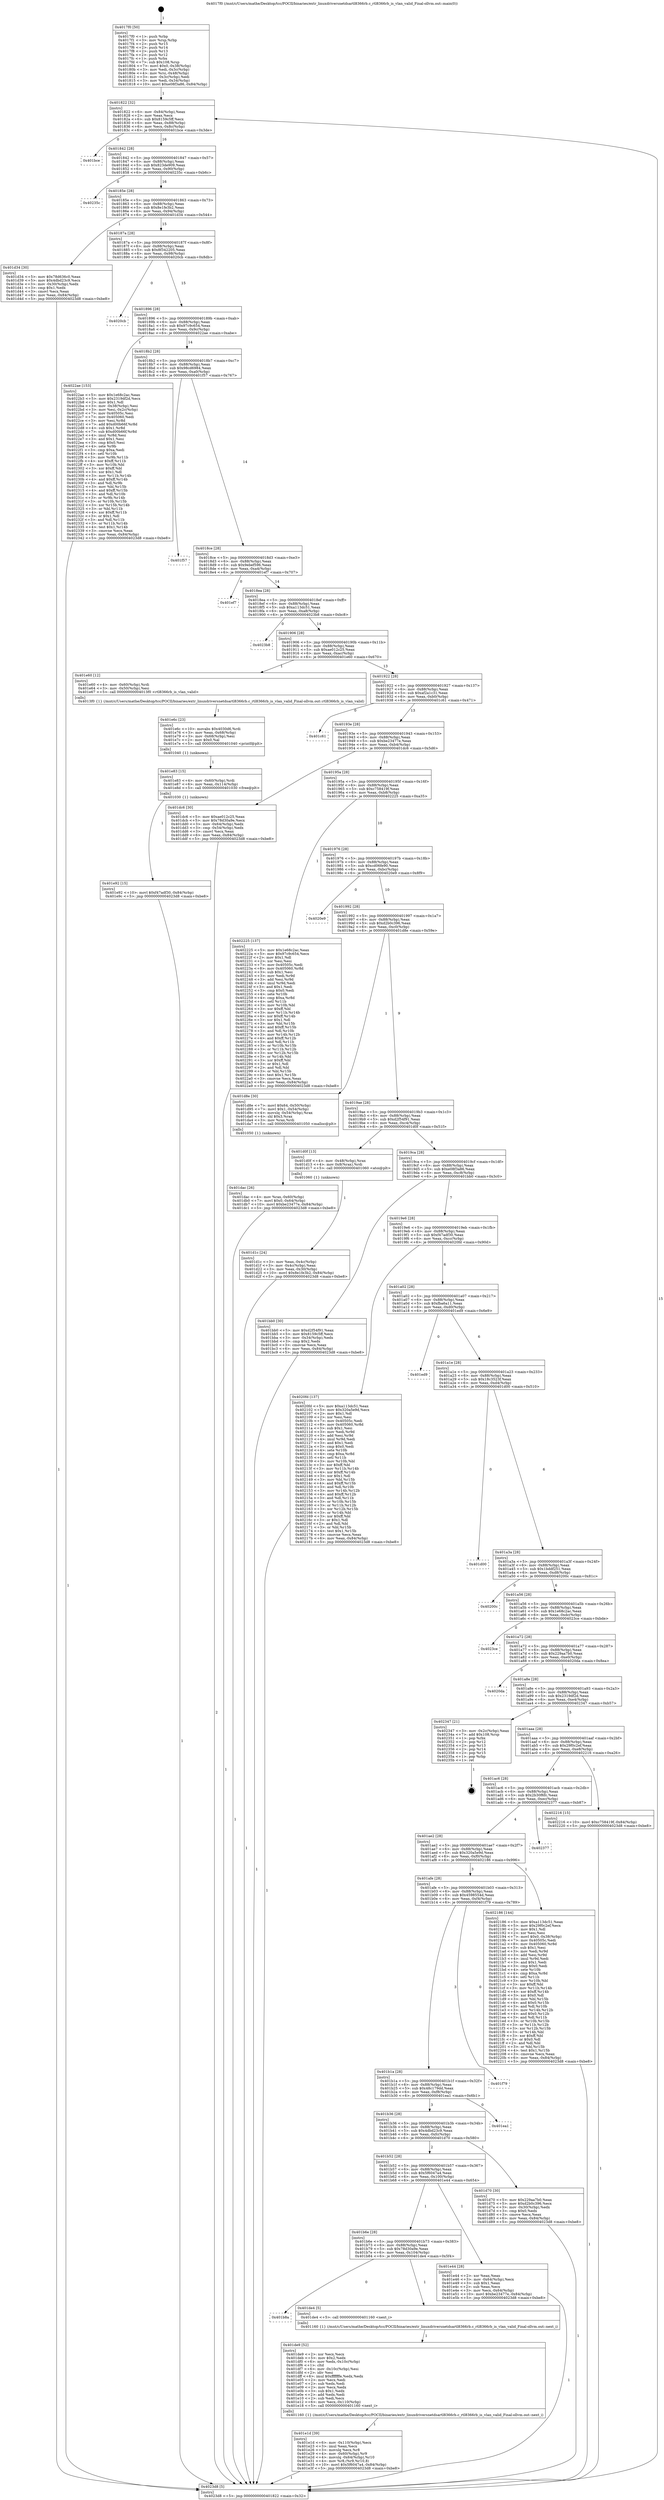 digraph "0x4017f0" {
  label = "0x4017f0 (/mnt/c/Users/mathe/Desktop/tcc/POCII/binaries/extr_linuxdriversnetdsartl8366rb.c_rtl8366rb_is_vlan_valid_Final-ollvm.out::main(0))"
  labelloc = "t"
  node[shape=record]

  Entry [label="",width=0.3,height=0.3,shape=circle,fillcolor=black,style=filled]
  "0x401822" [label="{
     0x401822 [32]\l
     | [instrs]\l
     &nbsp;&nbsp;0x401822 \<+6\>: mov -0x84(%rbp),%eax\l
     &nbsp;&nbsp;0x401828 \<+2\>: mov %eax,%ecx\l
     &nbsp;&nbsp;0x40182a \<+6\>: sub $0x8159c5ff,%ecx\l
     &nbsp;&nbsp;0x401830 \<+6\>: mov %eax,-0x88(%rbp)\l
     &nbsp;&nbsp;0x401836 \<+6\>: mov %ecx,-0x8c(%rbp)\l
     &nbsp;&nbsp;0x40183c \<+6\>: je 0000000000401bce \<main+0x3de\>\l
  }"]
  "0x401bce" [label="{
     0x401bce\l
  }", style=dashed]
  "0x401842" [label="{
     0x401842 [28]\l
     | [instrs]\l
     &nbsp;&nbsp;0x401842 \<+5\>: jmp 0000000000401847 \<main+0x57\>\l
     &nbsp;&nbsp;0x401847 \<+6\>: mov -0x88(%rbp),%eax\l
     &nbsp;&nbsp;0x40184d \<+5\>: sub $0x823de909,%eax\l
     &nbsp;&nbsp;0x401852 \<+6\>: mov %eax,-0x90(%rbp)\l
     &nbsp;&nbsp;0x401858 \<+6\>: je 000000000040235c \<main+0xb6c\>\l
  }"]
  Exit [label="",width=0.3,height=0.3,shape=circle,fillcolor=black,style=filled,peripheries=2]
  "0x40235c" [label="{
     0x40235c\l
  }", style=dashed]
  "0x40185e" [label="{
     0x40185e [28]\l
     | [instrs]\l
     &nbsp;&nbsp;0x40185e \<+5\>: jmp 0000000000401863 \<main+0x73\>\l
     &nbsp;&nbsp;0x401863 \<+6\>: mov -0x88(%rbp),%eax\l
     &nbsp;&nbsp;0x401869 \<+5\>: sub $0x8e1fe3b2,%eax\l
     &nbsp;&nbsp;0x40186e \<+6\>: mov %eax,-0x94(%rbp)\l
     &nbsp;&nbsp;0x401874 \<+6\>: je 0000000000401d34 \<main+0x544\>\l
  }"]
  "0x401e92" [label="{
     0x401e92 [15]\l
     | [instrs]\l
     &nbsp;&nbsp;0x401e92 \<+10\>: movl $0xf47adf30,-0x84(%rbp)\l
     &nbsp;&nbsp;0x401e9c \<+5\>: jmp 00000000004023d8 \<main+0xbe8\>\l
  }"]
  "0x401d34" [label="{
     0x401d34 [30]\l
     | [instrs]\l
     &nbsp;&nbsp;0x401d34 \<+5\>: mov $0x78d636c0,%eax\l
     &nbsp;&nbsp;0x401d39 \<+5\>: mov $0x4dbd23c9,%ecx\l
     &nbsp;&nbsp;0x401d3e \<+3\>: mov -0x30(%rbp),%edx\l
     &nbsp;&nbsp;0x401d41 \<+3\>: cmp $0x1,%edx\l
     &nbsp;&nbsp;0x401d44 \<+3\>: cmovl %ecx,%eax\l
     &nbsp;&nbsp;0x401d47 \<+6\>: mov %eax,-0x84(%rbp)\l
     &nbsp;&nbsp;0x401d4d \<+5\>: jmp 00000000004023d8 \<main+0xbe8\>\l
  }"]
  "0x40187a" [label="{
     0x40187a [28]\l
     | [instrs]\l
     &nbsp;&nbsp;0x40187a \<+5\>: jmp 000000000040187f \<main+0x8f\>\l
     &nbsp;&nbsp;0x40187f \<+6\>: mov -0x88(%rbp),%eax\l
     &nbsp;&nbsp;0x401885 \<+5\>: sub $0x8f342205,%eax\l
     &nbsp;&nbsp;0x40188a \<+6\>: mov %eax,-0x98(%rbp)\l
     &nbsp;&nbsp;0x401890 \<+6\>: je 00000000004020cb \<main+0x8db\>\l
  }"]
  "0x401e83" [label="{
     0x401e83 [15]\l
     | [instrs]\l
     &nbsp;&nbsp;0x401e83 \<+4\>: mov -0x60(%rbp),%rdi\l
     &nbsp;&nbsp;0x401e87 \<+6\>: mov %eax,-0x114(%rbp)\l
     &nbsp;&nbsp;0x401e8d \<+5\>: call 0000000000401030 \<free@plt\>\l
     | [calls]\l
     &nbsp;&nbsp;0x401030 \{1\} (unknown)\l
  }"]
  "0x4020cb" [label="{
     0x4020cb\l
  }", style=dashed]
  "0x401896" [label="{
     0x401896 [28]\l
     | [instrs]\l
     &nbsp;&nbsp;0x401896 \<+5\>: jmp 000000000040189b \<main+0xab\>\l
     &nbsp;&nbsp;0x40189b \<+6\>: mov -0x88(%rbp),%eax\l
     &nbsp;&nbsp;0x4018a1 \<+5\>: sub $0x97c9c654,%eax\l
     &nbsp;&nbsp;0x4018a6 \<+6\>: mov %eax,-0x9c(%rbp)\l
     &nbsp;&nbsp;0x4018ac \<+6\>: je 00000000004022ae \<main+0xabe\>\l
  }"]
  "0x401e6c" [label="{
     0x401e6c [23]\l
     | [instrs]\l
     &nbsp;&nbsp;0x401e6c \<+10\>: movabs $0x4030d6,%rdi\l
     &nbsp;&nbsp;0x401e76 \<+3\>: mov %eax,-0x68(%rbp)\l
     &nbsp;&nbsp;0x401e79 \<+3\>: mov -0x68(%rbp),%esi\l
     &nbsp;&nbsp;0x401e7c \<+2\>: mov $0x0,%al\l
     &nbsp;&nbsp;0x401e7e \<+5\>: call 0000000000401040 \<printf@plt\>\l
     | [calls]\l
     &nbsp;&nbsp;0x401040 \{1\} (unknown)\l
  }"]
  "0x4022ae" [label="{
     0x4022ae [153]\l
     | [instrs]\l
     &nbsp;&nbsp;0x4022ae \<+5\>: mov $0x1e68c2ac,%eax\l
     &nbsp;&nbsp;0x4022b3 \<+5\>: mov $0x2319df2d,%ecx\l
     &nbsp;&nbsp;0x4022b8 \<+2\>: mov $0x1,%dl\l
     &nbsp;&nbsp;0x4022ba \<+3\>: mov -0x38(%rbp),%esi\l
     &nbsp;&nbsp;0x4022bd \<+3\>: mov %esi,-0x2c(%rbp)\l
     &nbsp;&nbsp;0x4022c0 \<+7\>: mov 0x40505c,%esi\l
     &nbsp;&nbsp;0x4022c7 \<+7\>: mov 0x405060,%edi\l
     &nbsp;&nbsp;0x4022ce \<+3\>: mov %esi,%r8d\l
     &nbsp;&nbsp;0x4022d1 \<+7\>: add $0xd00b66f,%r8d\l
     &nbsp;&nbsp;0x4022d8 \<+4\>: sub $0x1,%r8d\l
     &nbsp;&nbsp;0x4022dc \<+7\>: sub $0xd00b66f,%r8d\l
     &nbsp;&nbsp;0x4022e3 \<+4\>: imul %r8d,%esi\l
     &nbsp;&nbsp;0x4022e7 \<+3\>: and $0x1,%esi\l
     &nbsp;&nbsp;0x4022ea \<+3\>: cmp $0x0,%esi\l
     &nbsp;&nbsp;0x4022ed \<+4\>: sete %r9b\l
     &nbsp;&nbsp;0x4022f1 \<+3\>: cmp $0xa,%edi\l
     &nbsp;&nbsp;0x4022f4 \<+4\>: setl %r10b\l
     &nbsp;&nbsp;0x4022f8 \<+3\>: mov %r9b,%r11b\l
     &nbsp;&nbsp;0x4022fb \<+4\>: xor $0xff,%r11b\l
     &nbsp;&nbsp;0x4022ff \<+3\>: mov %r10b,%bl\l
     &nbsp;&nbsp;0x402302 \<+3\>: xor $0xff,%bl\l
     &nbsp;&nbsp;0x402305 \<+3\>: xor $0x1,%dl\l
     &nbsp;&nbsp;0x402308 \<+3\>: mov %r11b,%r14b\l
     &nbsp;&nbsp;0x40230b \<+4\>: and $0xff,%r14b\l
     &nbsp;&nbsp;0x40230f \<+3\>: and %dl,%r9b\l
     &nbsp;&nbsp;0x402312 \<+3\>: mov %bl,%r15b\l
     &nbsp;&nbsp;0x402315 \<+4\>: and $0xff,%r15b\l
     &nbsp;&nbsp;0x402319 \<+3\>: and %dl,%r10b\l
     &nbsp;&nbsp;0x40231c \<+3\>: or %r9b,%r14b\l
     &nbsp;&nbsp;0x40231f \<+3\>: or %r10b,%r15b\l
     &nbsp;&nbsp;0x402322 \<+3\>: xor %r15b,%r14b\l
     &nbsp;&nbsp;0x402325 \<+3\>: or %bl,%r11b\l
     &nbsp;&nbsp;0x402328 \<+4\>: xor $0xff,%r11b\l
     &nbsp;&nbsp;0x40232c \<+3\>: or $0x1,%dl\l
     &nbsp;&nbsp;0x40232f \<+3\>: and %dl,%r11b\l
     &nbsp;&nbsp;0x402332 \<+3\>: or %r11b,%r14b\l
     &nbsp;&nbsp;0x402335 \<+4\>: test $0x1,%r14b\l
     &nbsp;&nbsp;0x402339 \<+3\>: cmovne %ecx,%eax\l
     &nbsp;&nbsp;0x40233c \<+6\>: mov %eax,-0x84(%rbp)\l
     &nbsp;&nbsp;0x402342 \<+5\>: jmp 00000000004023d8 \<main+0xbe8\>\l
  }"]
  "0x4018b2" [label="{
     0x4018b2 [28]\l
     | [instrs]\l
     &nbsp;&nbsp;0x4018b2 \<+5\>: jmp 00000000004018b7 \<main+0xc7\>\l
     &nbsp;&nbsp;0x4018b7 \<+6\>: mov -0x88(%rbp),%eax\l
     &nbsp;&nbsp;0x4018bd \<+5\>: sub $0x98cd6984,%eax\l
     &nbsp;&nbsp;0x4018c2 \<+6\>: mov %eax,-0xa0(%rbp)\l
     &nbsp;&nbsp;0x4018c8 \<+6\>: je 0000000000401f57 \<main+0x767\>\l
  }"]
  "0x401e1d" [label="{
     0x401e1d [39]\l
     | [instrs]\l
     &nbsp;&nbsp;0x401e1d \<+6\>: mov -0x110(%rbp),%ecx\l
     &nbsp;&nbsp;0x401e23 \<+3\>: imul %eax,%ecx\l
     &nbsp;&nbsp;0x401e26 \<+3\>: movslq %ecx,%r8\l
     &nbsp;&nbsp;0x401e29 \<+4\>: mov -0x60(%rbp),%r9\l
     &nbsp;&nbsp;0x401e2d \<+4\>: movslq -0x64(%rbp),%r10\l
     &nbsp;&nbsp;0x401e31 \<+4\>: mov %r8,(%r9,%r10,8)\l
     &nbsp;&nbsp;0x401e35 \<+10\>: movl $0x5f6047a4,-0x84(%rbp)\l
     &nbsp;&nbsp;0x401e3f \<+5\>: jmp 00000000004023d8 \<main+0xbe8\>\l
  }"]
  "0x401f57" [label="{
     0x401f57\l
  }", style=dashed]
  "0x4018ce" [label="{
     0x4018ce [28]\l
     | [instrs]\l
     &nbsp;&nbsp;0x4018ce \<+5\>: jmp 00000000004018d3 \<main+0xe3\>\l
     &nbsp;&nbsp;0x4018d3 \<+6\>: mov -0x88(%rbp),%eax\l
     &nbsp;&nbsp;0x4018d9 \<+5\>: sub $0x9ebef596,%eax\l
     &nbsp;&nbsp;0x4018de \<+6\>: mov %eax,-0xa4(%rbp)\l
     &nbsp;&nbsp;0x4018e4 \<+6\>: je 0000000000401ef7 \<main+0x707\>\l
  }"]
  "0x401de9" [label="{
     0x401de9 [52]\l
     | [instrs]\l
     &nbsp;&nbsp;0x401de9 \<+2\>: xor %ecx,%ecx\l
     &nbsp;&nbsp;0x401deb \<+5\>: mov $0x2,%edx\l
     &nbsp;&nbsp;0x401df0 \<+6\>: mov %edx,-0x10c(%rbp)\l
     &nbsp;&nbsp;0x401df6 \<+1\>: cltd\l
     &nbsp;&nbsp;0x401df7 \<+6\>: mov -0x10c(%rbp),%esi\l
     &nbsp;&nbsp;0x401dfd \<+2\>: idiv %esi\l
     &nbsp;&nbsp;0x401dff \<+6\>: imul $0xfffffffe,%edx,%edx\l
     &nbsp;&nbsp;0x401e05 \<+2\>: mov %ecx,%edi\l
     &nbsp;&nbsp;0x401e07 \<+2\>: sub %edx,%edi\l
     &nbsp;&nbsp;0x401e09 \<+2\>: mov %ecx,%edx\l
     &nbsp;&nbsp;0x401e0b \<+3\>: sub $0x1,%edx\l
     &nbsp;&nbsp;0x401e0e \<+2\>: add %edx,%edi\l
     &nbsp;&nbsp;0x401e10 \<+2\>: sub %edi,%ecx\l
     &nbsp;&nbsp;0x401e12 \<+6\>: mov %ecx,-0x110(%rbp)\l
     &nbsp;&nbsp;0x401e18 \<+5\>: call 0000000000401160 \<next_i\>\l
     | [calls]\l
     &nbsp;&nbsp;0x401160 \{1\} (/mnt/c/Users/mathe/Desktop/tcc/POCII/binaries/extr_linuxdriversnetdsartl8366rb.c_rtl8366rb_is_vlan_valid_Final-ollvm.out::next_i)\l
  }"]
  "0x401ef7" [label="{
     0x401ef7\l
  }", style=dashed]
  "0x4018ea" [label="{
     0x4018ea [28]\l
     | [instrs]\l
     &nbsp;&nbsp;0x4018ea \<+5\>: jmp 00000000004018ef \<main+0xff\>\l
     &nbsp;&nbsp;0x4018ef \<+6\>: mov -0x88(%rbp),%eax\l
     &nbsp;&nbsp;0x4018f5 \<+5\>: sub $0xa113dc51,%eax\l
     &nbsp;&nbsp;0x4018fa \<+6\>: mov %eax,-0xa8(%rbp)\l
     &nbsp;&nbsp;0x401900 \<+6\>: je 00000000004023b8 \<main+0xbc8\>\l
  }"]
  "0x401b8a" [label="{
     0x401b8a\l
  }", style=dashed]
  "0x4023b8" [label="{
     0x4023b8\l
  }", style=dashed]
  "0x401906" [label="{
     0x401906 [28]\l
     | [instrs]\l
     &nbsp;&nbsp;0x401906 \<+5\>: jmp 000000000040190b \<main+0x11b\>\l
     &nbsp;&nbsp;0x40190b \<+6\>: mov -0x88(%rbp),%eax\l
     &nbsp;&nbsp;0x401911 \<+5\>: sub $0xae012c25,%eax\l
     &nbsp;&nbsp;0x401916 \<+6\>: mov %eax,-0xac(%rbp)\l
     &nbsp;&nbsp;0x40191c \<+6\>: je 0000000000401e60 \<main+0x670\>\l
  }"]
  "0x401de4" [label="{
     0x401de4 [5]\l
     | [instrs]\l
     &nbsp;&nbsp;0x401de4 \<+5\>: call 0000000000401160 \<next_i\>\l
     | [calls]\l
     &nbsp;&nbsp;0x401160 \{1\} (/mnt/c/Users/mathe/Desktop/tcc/POCII/binaries/extr_linuxdriversnetdsartl8366rb.c_rtl8366rb_is_vlan_valid_Final-ollvm.out::next_i)\l
  }"]
  "0x401e60" [label="{
     0x401e60 [12]\l
     | [instrs]\l
     &nbsp;&nbsp;0x401e60 \<+4\>: mov -0x60(%rbp),%rdi\l
     &nbsp;&nbsp;0x401e64 \<+3\>: mov -0x50(%rbp),%esi\l
     &nbsp;&nbsp;0x401e67 \<+5\>: call 00000000004013f0 \<rtl8366rb_is_vlan_valid\>\l
     | [calls]\l
     &nbsp;&nbsp;0x4013f0 \{1\} (/mnt/c/Users/mathe/Desktop/tcc/POCII/binaries/extr_linuxdriversnetdsartl8366rb.c_rtl8366rb_is_vlan_valid_Final-ollvm.out::rtl8366rb_is_vlan_valid)\l
  }"]
  "0x401922" [label="{
     0x401922 [28]\l
     | [instrs]\l
     &nbsp;&nbsp;0x401922 \<+5\>: jmp 0000000000401927 \<main+0x137\>\l
     &nbsp;&nbsp;0x401927 \<+6\>: mov -0x88(%rbp),%eax\l
     &nbsp;&nbsp;0x40192d \<+5\>: sub $0xaf2a1c31,%eax\l
     &nbsp;&nbsp;0x401932 \<+6\>: mov %eax,-0xb0(%rbp)\l
     &nbsp;&nbsp;0x401938 \<+6\>: je 0000000000401c61 \<main+0x471\>\l
  }"]
  "0x401b6e" [label="{
     0x401b6e [28]\l
     | [instrs]\l
     &nbsp;&nbsp;0x401b6e \<+5\>: jmp 0000000000401b73 \<main+0x383\>\l
     &nbsp;&nbsp;0x401b73 \<+6\>: mov -0x88(%rbp),%eax\l
     &nbsp;&nbsp;0x401b79 \<+5\>: sub $0x78d30a9e,%eax\l
     &nbsp;&nbsp;0x401b7e \<+6\>: mov %eax,-0x104(%rbp)\l
     &nbsp;&nbsp;0x401b84 \<+6\>: je 0000000000401de4 \<main+0x5f4\>\l
  }"]
  "0x401c61" [label="{
     0x401c61\l
  }", style=dashed]
  "0x40193e" [label="{
     0x40193e [28]\l
     | [instrs]\l
     &nbsp;&nbsp;0x40193e \<+5\>: jmp 0000000000401943 \<main+0x153\>\l
     &nbsp;&nbsp;0x401943 \<+6\>: mov -0x88(%rbp),%eax\l
     &nbsp;&nbsp;0x401949 \<+5\>: sub $0xbe23477e,%eax\l
     &nbsp;&nbsp;0x40194e \<+6\>: mov %eax,-0xb4(%rbp)\l
     &nbsp;&nbsp;0x401954 \<+6\>: je 0000000000401dc6 \<main+0x5d6\>\l
  }"]
  "0x401e44" [label="{
     0x401e44 [28]\l
     | [instrs]\l
     &nbsp;&nbsp;0x401e44 \<+2\>: xor %eax,%eax\l
     &nbsp;&nbsp;0x401e46 \<+3\>: mov -0x64(%rbp),%ecx\l
     &nbsp;&nbsp;0x401e49 \<+3\>: sub $0x1,%eax\l
     &nbsp;&nbsp;0x401e4c \<+2\>: sub %eax,%ecx\l
     &nbsp;&nbsp;0x401e4e \<+3\>: mov %ecx,-0x64(%rbp)\l
     &nbsp;&nbsp;0x401e51 \<+10\>: movl $0xbe23477e,-0x84(%rbp)\l
     &nbsp;&nbsp;0x401e5b \<+5\>: jmp 00000000004023d8 \<main+0xbe8\>\l
  }"]
  "0x401dc6" [label="{
     0x401dc6 [30]\l
     | [instrs]\l
     &nbsp;&nbsp;0x401dc6 \<+5\>: mov $0xae012c25,%eax\l
     &nbsp;&nbsp;0x401dcb \<+5\>: mov $0x78d30a9e,%ecx\l
     &nbsp;&nbsp;0x401dd0 \<+3\>: mov -0x64(%rbp),%edx\l
     &nbsp;&nbsp;0x401dd3 \<+3\>: cmp -0x54(%rbp),%edx\l
     &nbsp;&nbsp;0x401dd6 \<+3\>: cmovl %ecx,%eax\l
     &nbsp;&nbsp;0x401dd9 \<+6\>: mov %eax,-0x84(%rbp)\l
     &nbsp;&nbsp;0x401ddf \<+5\>: jmp 00000000004023d8 \<main+0xbe8\>\l
  }"]
  "0x40195a" [label="{
     0x40195a [28]\l
     | [instrs]\l
     &nbsp;&nbsp;0x40195a \<+5\>: jmp 000000000040195f \<main+0x16f\>\l
     &nbsp;&nbsp;0x40195f \<+6\>: mov -0x88(%rbp),%eax\l
     &nbsp;&nbsp;0x401965 \<+5\>: sub $0xc758419f,%eax\l
     &nbsp;&nbsp;0x40196a \<+6\>: mov %eax,-0xb8(%rbp)\l
     &nbsp;&nbsp;0x401970 \<+6\>: je 0000000000402225 \<main+0xa35\>\l
  }"]
  "0x401dac" [label="{
     0x401dac [26]\l
     | [instrs]\l
     &nbsp;&nbsp;0x401dac \<+4\>: mov %rax,-0x60(%rbp)\l
     &nbsp;&nbsp;0x401db0 \<+7\>: movl $0x0,-0x64(%rbp)\l
     &nbsp;&nbsp;0x401db7 \<+10\>: movl $0xbe23477e,-0x84(%rbp)\l
     &nbsp;&nbsp;0x401dc1 \<+5\>: jmp 00000000004023d8 \<main+0xbe8\>\l
  }"]
  "0x402225" [label="{
     0x402225 [137]\l
     | [instrs]\l
     &nbsp;&nbsp;0x402225 \<+5\>: mov $0x1e68c2ac,%eax\l
     &nbsp;&nbsp;0x40222a \<+5\>: mov $0x97c9c654,%ecx\l
     &nbsp;&nbsp;0x40222f \<+2\>: mov $0x1,%dl\l
     &nbsp;&nbsp;0x402231 \<+2\>: xor %esi,%esi\l
     &nbsp;&nbsp;0x402233 \<+7\>: mov 0x40505c,%edi\l
     &nbsp;&nbsp;0x40223a \<+8\>: mov 0x405060,%r8d\l
     &nbsp;&nbsp;0x402242 \<+3\>: sub $0x1,%esi\l
     &nbsp;&nbsp;0x402245 \<+3\>: mov %edi,%r9d\l
     &nbsp;&nbsp;0x402248 \<+3\>: add %esi,%r9d\l
     &nbsp;&nbsp;0x40224b \<+4\>: imul %r9d,%edi\l
     &nbsp;&nbsp;0x40224f \<+3\>: and $0x1,%edi\l
     &nbsp;&nbsp;0x402252 \<+3\>: cmp $0x0,%edi\l
     &nbsp;&nbsp;0x402255 \<+4\>: sete %r10b\l
     &nbsp;&nbsp;0x402259 \<+4\>: cmp $0xa,%r8d\l
     &nbsp;&nbsp;0x40225d \<+4\>: setl %r11b\l
     &nbsp;&nbsp;0x402261 \<+3\>: mov %r10b,%bl\l
     &nbsp;&nbsp;0x402264 \<+3\>: xor $0xff,%bl\l
     &nbsp;&nbsp;0x402267 \<+3\>: mov %r11b,%r14b\l
     &nbsp;&nbsp;0x40226a \<+4\>: xor $0xff,%r14b\l
     &nbsp;&nbsp;0x40226e \<+3\>: xor $0x1,%dl\l
     &nbsp;&nbsp;0x402271 \<+3\>: mov %bl,%r15b\l
     &nbsp;&nbsp;0x402274 \<+4\>: and $0xff,%r15b\l
     &nbsp;&nbsp;0x402278 \<+3\>: and %dl,%r10b\l
     &nbsp;&nbsp;0x40227b \<+3\>: mov %r14b,%r12b\l
     &nbsp;&nbsp;0x40227e \<+4\>: and $0xff,%r12b\l
     &nbsp;&nbsp;0x402282 \<+3\>: and %dl,%r11b\l
     &nbsp;&nbsp;0x402285 \<+3\>: or %r10b,%r15b\l
     &nbsp;&nbsp;0x402288 \<+3\>: or %r11b,%r12b\l
     &nbsp;&nbsp;0x40228b \<+3\>: xor %r12b,%r15b\l
     &nbsp;&nbsp;0x40228e \<+3\>: or %r14b,%bl\l
     &nbsp;&nbsp;0x402291 \<+3\>: xor $0xff,%bl\l
     &nbsp;&nbsp;0x402294 \<+3\>: or $0x1,%dl\l
     &nbsp;&nbsp;0x402297 \<+2\>: and %dl,%bl\l
     &nbsp;&nbsp;0x402299 \<+3\>: or %bl,%r15b\l
     &nbsp;&nbsp;0x40229c \<+4\>: test $0x1,%r15b\l
     &nbsp;&nbsp;0x4022a0 \<+3\>: cmovne %ecx,%eax\l
     &nbsp;&nbsp;0x4022a3 \<+6\>: mov %eax,-0x84(%rbp)\l
     &nbsp;&nbsp;0x4022a9 \<+5\>: jmp 00000000004023d8 \<main+0xbe8\>\l
  }"]
  "0x401976" [label="{
     0x401976 [28]\l
     | [instrs]\l
     &nbsp;&nbsp;0x401976 \<+5\>: jmp 000000000040197b \<main+0x18b\>\l
     &nbsp;&nbsp;0x40197b \<+6\>: mov -0x88(%rbp),%eax\l
     &nbsp;&nbsp;0x401981 \<+5\>: sub $0xcd06fe90,%eax\l
     &nbsp;&nbsp;0x401986 \<+6\>: mov %eax,-0xbc(%rbp)\l
     &nbsp;&nbsp;0x40198c \<+6\>: je 00000000004020e9 \<main+0x8f9\>\l
  }"]
  "0x401b52" [label="{
     0x401b52 [28]\l
     | [instrs]\l
     &nbsp;&nbsp;0x401b52 \<+5\>: jmp 0000000000401b57 \<main+0x367\>\l
     &nbsp;&nbsp;0x401b57 \<+6\>: mov -0x88(%rbp),%eax\l
     &nbsp;&nbsp;0x401b5d \<+5\>: sub $0x5f6047a4,%eax\l
     &nbsp;&nbsp;0x401b62 \<+6\>: mov %eax,-0x100(%rbp)\l
     &nbsp;&nbsp;0x401b68 \<+6\>: je 0000000000401e44 \<main+0x654\>\l
  }"]
  "0x4020e9" [label="{
     0x4020e9\l
  }", style=dashed]
  "0x401992" [label="{
     0x401992 [28]\l
     | [instrs]\l
     &nbsp;&nbsp;0x401992 \<+5\>: jmp 0000000000401997 \<main+0x1a7\>\l
     &nbsp;&nbsp;0x401997 \<+6\>: mov -0x88(%rbp),%eax\l
     &nbsp;&nbsp;0x40199d \<+5\>: sub $0xd2b0c396,%eax\l
     &nbsp;&nbsp;0x4019a2 \<+6\>: mov %eax,-0xc0(%rbp)\l
     &nbsp;&nbsp;0x4019a8 \<+6\>: je 0000000000401d8e \<main+0x59e\>\l
  }"]
  "0x401d70" [label="{
     0x401d70 [30]\l
     | [instrs]\l
     &nbsp;&nbsp;0x401d70 \<+5\>: mov $0x229aa7b0,%eax\l
     &nbsp;&nbsp;0x401d75 \<+5\>: mov $0xd2b0c396,%ecx\l
     &nbsp;&nbsp;0x401d7a \<+3\>: mov -0x30(%rbp),%edx\l
     &nbsp;&nbsp;0x401d7d \<+3\>: cmp $0x0,%edx\l
     &nbsp;&nbsp;0x401d80 \<+3\>: cmove %ecx,%eax\l
     &nbsp;&nbsp;0x401d83 \<+6\>: mov %eax,-0x84(%rbp)\l
     &nbsp;&nbsp;0x401d89 \<+5\>: jmp 00000000004023d8 \<main+0xbe8\>\l
  }"]
  "0x401d8e" [label="{
     0x401d8e [30]\l
     | [instrs]\l
     &nbsp;&nbsp;0x401d8e \<+7\>: movl $0x64,-0x50(%rbp)\l
     &nbsp;&nbsp;0x401d95 \<+7\>: movl $0x1,-0x54(%rbp)\l
     &nbsp;&nbsp;0x401d9c \<+4\>: movslq -0x54(%rbp),%rax\l
     &nbsp;&nbsp;0x401da0 \<+4\>: shl $0x3,%rax\l
     &nbsp;&nbsp;0x401da4 \<+3\>: mov %rax,%rdi\l
     &nbsp;&nbsp;0x401da7 \<+5\>: call 0000000000401050 \<malloc@plt\>\l
     | [calls]\l
     &nbsp;&nbsp;0x401050 \{1\} (unknown)\l
  }"]
  "0x4019ae" [label="{
     0x4019ae [28]\l
     | [instrs]\l
     &nbsp;&nbsp;0x4019ae \<+5\>: jmp 00000000004019b3 \<main+0x1c3\>\l
     &nbsp;&nbsp;0x4019b3 \<+6\>: mov -0x88(%rbp),%eax\l
     &nbsp;&nbsp;0x4019b9 \<+5\>: sub $0xd2f54f91,%eax\l
     &nbsp;&nbsp;0x4019be \<+6\>: mov %eax,-0xc4(%rbp)\l
     &nbsp;&nbsp;0x4019c4 \<+6\>: je 0000000000401d0f \<main+0x51f\>\l
  }"]
  "0x401b36" [label="{
     0x401b36 [28]\l
     | [instrs]\l
     &nbsp;&nbsp;0x401b36 \<+5\>: jmp 0000000000401b3b \<main+0x34b\>\l
     &nbsp;&nbsp;0x401b3b \<+6\>: mov -0x88(%rbp),%eax\l
     &nbsp;&nbsp;0x401b41 \<+5\>: sub $0x4dbd23c9,%eax\l
     &nbsp;&nbsp;0x401b46 \<+6\>: mov %eax,-0xfc(%rbp)\l
     &nbsp;&nbsp;0x401b4c \<+6\>: je 0000000000401d70 \<main+0x580\>\l
  }"]
  "0x401d0f" [label="{
     0x401d0f [13]\l
     | [instrs]\l
     &nbsp;&nbsp;0x401d0f \<+4\>: mov -0x48(%rbp),%rax\l
     &nbsp;&nbsp;0x401d13 \<+4\>: mov 0x8(%rax),%rdi\l
     &nbsp;&nbsp;0x401d17 \<+5\>: call 0000000000401060 \<atoi@plt\>\l
     | [calls]\l
     &nbsp;&nbsp;0x401060 \{1\} (unknown)\l
  }"]
  "0x4019ca" [label="{
     0x4019ca [28]\l
     | [instrs]\l
     &nbsp;&nbsp;0x4019ca \<+5\>: jmp 00000000004019cf \<main+0x1df\>\l
     &nbsp;&nbsp;0x4019cf \<+6\>: mov -0x88(%rbp),%eax\l
     &nbsp;&nbsp;0x4019d5 \<+5\>: sub $0xe08f3a86,%eax\l
     &nbsp;&nbsp;0x4019da \<+6\>: mov %eax,-0xc8(%rbp)\l
     &nbsp;&nbsp;0x4019e0 \<+6\>: je 0000000000401bb0 \<main+0x3c0\>\l
  }"]
  "0x401ea1" [label="{
     0x401ea1\l
  }", style=dashed]
  "0x401bb0" [label="{
     0x401bb0 [30]\l
     | [instrs]\l
     &nbsp;&nbsp;0x401bb0 \<+5\>: mov $0xd2f54f91,%eax\l
     &nbsp;&nbsp;0x401bb5 \<+5\>: mov $0x8159c5ff,%ecx\l
     &nbsp;&nbsp;0x401bba \<+3\>: mov -0x34(%rbp),%edx\l
     &nbsp;&nbsp;0x401bbd \<+3\>: cmp $0x2,%edx\l
     &nbsp;&nbsp;0x401bc0 \<+3\>: cmovne %ecx,%eax\l
     &nbsp;&nbsp;0x401bc3 \<+6\>: mov %eax,-0x84(%rbp)\l
     &nbsp;&nbsp;0x401bc9 \<+5\>: jmp 00000000004023d8 \<main+0xbe8\>\l
  }"]
  "0x4019e6" [label="{
     0x4019e6 [28]\l
     | [instrs]\l
     &nbsp;&nbsp;0x4019e6 \<+5\>: jmp 00000000004019eb \<main+0x1fb\>\l
     &nbsp;&nbsp;0x4019eb \<+6\>: mov -0x88(%rbp),%eax\l
     &nbsp;&nbsp;0x4019f1 \<+5\>: sub $0xf47adf30,%eax\l
     &nbsp;&nbsp;0x4019f6 \<+6\>: mov %eax,-0xcc(%rbp)\l
     &nbsp;&nbsp;0x4019fc \<+6\>: je 00000000004020fd \<main+0x90d\>\l
  }"]
  "0x4023d8" [label="{
     0x4023d8 [5]\l
     | [instrs]\l
     &nbsp;&nbsp;0x4023d8 \<+5\>: jmp 0000000000401822 \<main+0x32\>\l
  }"]
  "0x4017f0" [label="{
     0x4017f0 [50]\l
     | [instrs]\l
     &nbsp;&nbsp;0x4017f0 \<+1\>: push %rbp\l
     &nbsp;&nbsp;0x4017f1 \<+3\>: mov %rsp,%rbp\l
     &nbsp;&nbsp;0x4017f4 \<+2\>: push %r15\l
     &nbsp;&nbsp;0x4017f6 \<+2\>: push %r14\l
     &nbsp;&nbsp;0x4017f8 \<+2\>: push %r13\l
     &nbsp;&nbsp;0x4017fa \<+2\>: push %r12\l
     &nbsp;&nbsp;0x4017fc \<+1\>: push %rbx\l
     &nbsp;&nbsp;0x4017fd \<+7\>: sub $0x108,%rsp\l
     &nbsp;&nbsp;0x401804 \<+7\>: movl $0x0,-0x38(%rbp)\l
     &nbsp;&nbsp;0x40180b \<+3\>: mov %edi,-0x3c(%rbp)\l
     &nbsp;&nbsp;0x40180e \<+4\>: mov %rsi,-0x48(%rbp)\l
     &nbsp;&nbsp;0x401812 \<+3\>: mov -0x3c(%rbp),%edi\l
     &nbsp;&nbsp;0x401815 \<+3\>: mov %edi,-0x34(%rbp)\l
     &nbsp;&nbsp;0x401818 \<+10\>: movl $0xe08f3a86,-0x84(%rbp)\l
  }"]
  "0x401d1c" [label="{
     0x401d1c [24]\l
     | [instrs]\l
     &nbsp;&nbsp;0x401d1c \<+3\>: mov %eax,-0x4c(%rbp)\l
     &nbsp;&nbsp;0x401d1f \<+3\>: mov -0x4c(%rbp),%eax\l
     &nbsp;&nbsp;0x401d22 \<+3\>: mov %eax,-0x30(%rbp)\l
     &nbsp;&nbsp;0x401d25 \<+10\>: movl $0x8e1fe3b2,-0x84(%rbp)\l
     &nbsp;&nbsp;0x401d2f \<+5\>: jmp 00000000004023d8 \<main+0xbe8\>\l
  }"]
  "0x401b1a" [label="{
     0x401b1a [28]\l
     | [instrs]\l
     &nbsp;&nbsp;0x401b1a \<+5\>: jmp 0000000000401b1f \<main+0x32f\>\l
     &nbsp;&nbsp;0x401b1f \<+6\>: mov -0x88(%rbp),%eax\l
     &nbsp;&nbsp;0x401b25 \<+5\>: sub $0x48c179dd,%eax\l
     &nbsp;&nbsp;0x401b2a \<+6\>: mov %eax,-0xf8(%rbp)\l
     &nbsp;&nbsp;0x401b30 \<+6\>: je 0000000000401ea1 \<main+0x6b1\>\l
  }"]
  "0x4020fd" [label="{
     0x4020fd [137]\l
     | [instrs]\l
     &nbsp;&nbsp;0x4020fd \<+5\>: mov $0xa113dc51,%eax\l
     &nbsp;&nbsp;0x402102 \<+5\>: mov $0x320a5e9d,%ecx\l
     &nbsp;&nbsp;0x402107 \<+2\>: mov $0x1,%dl\l
     &nbsp;&nbsp;0x402109 \<+2\>: xor %esi,%esi\l
     &nbsp;&nbsp;0x40210b \<+7\>: mov 0x40505c,%edi\l
     &nbsp;&nbsp;0x402112 \<+8\>: mov 0x405060,%r8d\l
     &nbsp;&nbsp;0x40211a \<+3\>: sub $0x1,%esi\l
     &nbsp;&nbsp;0x40211d \<+3\>: mov %edi,%r9d\l
     &nbsp;&nbsp;0x402120 \<+3\>: add %esi,%r9d\l
     &nbsp;&nbsp;0x402123 \<+4\>: imul %r9d,%edi\l
     &nbsp;&nbsp;0x402127 \<+3\>: and $0x1,%edi\l
     &nbsp;&nbsp;0x40212a \<+3\>: cmp $0x0,%edi\l
     &nbsp;&nbsp;0x40212d \<+4\>: sete %r10b\l
     &nbsp;&nbsp;0x402131 \<+4\>: cmp $0xa,%r8d\l
     &nbsp;&nbsp;0x402135 \<+4\>: setl %r11b\l
     &nbsp;&nbsp;0x402139 \<+3\>: mov %r10b,%bl\l
     &nbsp;&nbsp;0x40213c \<+3\>: xor $0xff,%bl\l
     &nbsp;&nbsp;0x40213f \<+3\>: mov %r11b,%r14b\l
     &nbsp;&nbsp;0x402142 \<+4\>: xor $0xff,%r14b\l
     &nbsp;&nbsp;0x402146 \<+3\>: xor $0x1,%dl\l
     &nbsp;&nbsp;0x402149 \<+3\>: mov %bl,%r15b\l
     &nbsp;&nbsp;0x40214c \<+4\>: and $0xff,%r15b\l
     &nbsp;&nbsp;0x402150 \<+3\>: and %dl,%r10b\l
     &nbsp;&nbsp;0x402153 \<+3\>: mov %r14b,%r12b\l
     &nbsp;&nbsp;0x402156 \<+4\>: and $0xff,%r12b\l
     &nbsp;&nbsp;0x40215a \<+3\>: and %dl,%r11b\l
     &nbsp;&nbsp;0x40215d \<+3\>: or %r10b,%r15b\l
     &nbsp;&nbsp;0x402160 \<+3\>: or %r11b,%r12b\l
     &nbsp;&nbsp;0x402163 \<+3\>: xor %r12b,%r15b\l
     &nbsp;&nbsp;0x402166 \<+3\>: or %r14b,%bl\l
     &nbsp;&nbsp;0x402169 \<+3\>: xor $0xff,%bl\l
     &nbsp;&nbsp;0x40216c \<+3\>: or $0x1,%dl\l
     &nbsp;&nbsp;0x40216f \<+2\>: and %dl,%bl\l
     &nbsp;&nbsp;0x402171 \<+3\>: or %bl,%r15b\l
     &nbsp;&nbsp;0x402174 \<+4\>: test $0x1,%r15b\l
     &nbsp;&nbsp;0x402178 \<+3\>: cmovne %ecx,%eax\l
     &nbsp;&nbsp;0x40217b \<+6\>: mov %eax,-0x84(%rbp)\l
     &nbsp;&nbsp;0x402181 \<+5\>: jmp 00000000004023d8 \<main+0xbe8\>\l
  }"]
  "0x401a02" [label="{
     0x401a02 [28]\l
     | [instrs]\l
     &nbsp;&nbsp;0x401a02 \<+5\>: jmp 0000000000401a07 \<main+0x217\>\l
     &nbsp;&nbsp;0x401a07 \<+6\>: mov -0x88(%rbp),%eax\l
     &nbsp;&nbsp;0x401a0d \<+5\>: sub $0xfba6a11,%eax\l
     &nbsp;&nbsp;0x401a12 \<+6\>: mov %eax,-0xd0(%rbp)\l
     &nbsp;&nbsp;0x401a18 \<+6\>: je 0000000000401ed9 \<main+0x6e9\>\l
  }"]
  "0x401f79" [label="{
     0x401f79\l
  }", style=dashed]
  "0x401ed9" [label="{
     0x401ed9\l
  }", style=dashed]
  "0x401a1e" [label="{
     0x401a1e [28]\l
     | [instrs]\l
     &nbsp;&nbsp;0x401a1e \<+5\>: jmp 0000000000401a23 \<main+0x233\>\l
     &nbsp;&nbsp;0x401a23 \<+6\>: mov -0x88(%rbp),%eax\l
     &nbsp;&nbsp;0x401a29 \<+5\>: sub $0x18c3523f,%eax\l
     &nbsp;&nbsp;0x401a2e \<+6\>: mov %eax,-0xd4(%rbp)\l
     &nbsp;&nbsp;0x401a34 \<+6\>: je 0000000000401d00 \<main+0x510\>\l
  }"]
  "0x401afe" [label="{
     0x401afe [28]\l
     | [instrs]\l
     &nbsp;&nbsp;0x401afe \<+5\>: jmp 0000000000401b03 \<main+0x313\>\l
     &nbsp;&nbsp;0x401b03 \<+6\>: mov -0x88(%rbp),%eax\l
     &nbsp;&nbsp;0x401b09 \<+5\>: sub $0x4598554d,%eax\l
     &nbsp;&nbsp;0x401b0e \<+6\>: mov %eax,-0xf4(%rbp)\l
     &nbsp;&nbsp;0x401b14 \<+6\>: je 0000000000401f79 \<main+0x789\>\l
  }"]
  "0x401d00" [label="{
     0x401d00\l
  }", style=dashed]
  "0x401a3a" [label="{
     0x401a3a [28]\l
     | [instrs]\l
     &nbsp;&nbsp;0x401a3a \<+5\>: jmp 0000000000401a3f \<main+0x24f\>\l
     &nbsp;&nbsp;0x401a3f \<+6\>: mov -0x88(%rbp),%eax\l
     &nbsp;&nbsp;0x401a45 \<+5\>: sub $0x1bddf251,%eax\l
     &nbsp;&nbsp;0x401a4a \<+6\>: mov %eax,-0xd8(%rbp)\l
     &nbsp;&nbsp;0x401a50 \<+6\>: je 000000000040200c \<main+0x81c\>\l
  }"]
  "0x402186" [label="{
     0x402186 [144]\l
     | [instrs]\l
     &nbsp;&nbsp;0x402186 \<+5\>: mov $0xa113dc51,%eax\l
     &nbsp;&nbsp;0x40218b \<+5\>: mov $0x29f0c2ef,%ecx\l
     &nbsp;&nbsp;0x402190 \<+2\>: mov $0x1,%dl\l
     &nbsp;&nbsp;0x402192 \<+2\>: xor %esi,%esi\l
     &nbsp;&nbsp;0x402194 \<+7\>: movl $0x0,-0x38(%rbp)\l
     &nbsp;&nbsp;0x40219b \<+7\>: mov 0x40505c,%edi\l
     &nbsp;&nbsp;0x4021a2 \<+8\>: mov 0x405060,%r8d\l
     &nbsp;&nbsp;0x4021aa \<+3\>: sub $0x1,%esi\l
     &nbsp;&nbsp;0x4021ad \<+3\>: mov %edi,%r9d\l
     &nbsp;&nbsp;0x4021b0 \<+3\>: add %esi,%r9d\l
     &nbsp;&nbsp;0x4021b3 \<+4\>: imul %r9d,%edi\l
     &nbsp;&nbsp;0x4021b7 \<+3\>: and $0x1,%edi\l
     &nbsp;&nbsp;0x4021ba \<+3\>: cmp $0x0,%edi\l
     &nbsp;&nbsp;0x4021bd \<+4\>: sete %r10b\l
     &nbsp;&nbsp;0x4021c1 \<+4\>: cmp $0xa,%r8d\l
     &nbsp;&nbsp;0x4021c5 \<+4\>: setl %r11b\l
     &nbsp;&nbsp;0x4021c9 \<+3\>: mov %r10b,%bl\l
     &nbsp;&nbsp;0x4021cc \<+3\>: xor $0xff,%bl\l
     &nbsp;&nbsp;0x4021cf \<+3\>: mov %r11b,%r14b\l
     &nbsp;&nbsp;0x4021d2 \<+4\>: xor $0xff,%r14b\l
     &nbsp;&nbsp;0x4021d6 \<+3\>: xor $0x0,%dl\l
     &nbsp;&nbsp;0x4021d9 \<+3\>: mov %bl,%r15b\l
     &nbsp;&nbsp;0x4021dc \<+4\>: and $0x0,%r15b\l
     &nbsp;&nbsp;0x4021e0 \<+3\>: and %dl,%r10b\l
     &nbsp;&nbsp;0x4021e3 \<+3\>: mov %r14b,%r12b\l
     &nbsp;&nbsp;0x4021e6 \<+4\>: and $0x0,%r12b\l
     &nbsp;&nbsp;0x4021ea \<+3\>: and %dl,%r11b\l
     &nbsp;&nbsp;0x4021ed \<+3\>: or %r10b,%r15b\l
     &nbsp;&nbsp;0x4021f0 \<+3\>: or %r11b,%r12b\l
     &nbsp;&nbsp;0x4021f3 \<+3\>: xor %r12b,%r15b\l
     &nbsp;&nbsp;0x4021f6 \<+3\>: or %r14b,%bl\l
     &nbsp;&nbsp;0x4021f9 \<+3\>: xor $0xff,%bl\l
     &nbsp;&nbsp;0x4021fc \<+3\>: or $0x0,%dl\l
     &nbsp;&nbsp;0x4021ff \<+2\>: and %dl,%bl\l
     &nbsp;&nbsp;0x402201 \<+3\>: or %bl,%r15b\l
     &nbsp;&nbsp;0x402204 \<+4\>: test $0x1,%r15b\l
     &nbsp;&nbsp;0x402208 \<+3\>: cmovne %ecx,%eax\l
     &nbsp;&nbsp;0x40220b \<+6\>: mov %eax,-0x84(%rbp)\l
     &nbsp;&nbsp;0x402211 \<+5\>: jmp 00000000004023d8 \<main+0xbe8\>\l
  }"]
  "0x40200c" [label="{
     0x40200c\l
  }", style=dashed]
  "0x401a56" [label="{
     0x401a56 [28]\l
     | [instrs]\l
     &nbsp;&nbsp;0x401a56 \<+5\>: jmp 0000000000401a5b \<main+0x26b\>\l
     &nbsp;&nbsp;0x401a5b \<+6\>: mov -0x88(%rbp),%eax\l
     &nbsp;&nbsp;0x401a61 \<+5\>: sub $0x1e68c2ac,%eax\l
     &nbsp;&nbsp;0x401a66 \<+6\>: mov %eax,-0xdc(%rbp)\l
     &nbsp;&nbsp;0x401a6c \<+6\>: je 00000000004023ce \<main+0xbde\>\l
  }"]
  "0x401ae2" [label="{
     0x401ae2 [28]\l
     | [instrs]\l
     &nbsp;&nbsp;0x401ae2 \<+5\>: jmp 0000000000401ae7 \<main+0x2f7\>\l
     &nbsp;&nbsp;0x401ae7 \<+6\>: mov -0x88(%rbp),%eax\l
     &nbsp;&nbsp;0x401aed \<+5\>: sub $0x320a5e9d,%eax\l
     &nbsp;&nbsp;0x401af2 \<+6\>: mov %eax,-0xf0(%rbp)\l
     &nbsp;&nbsp;0x401af8 \<+6\>: je 0000000000402186 \<main+0x996\>\l
  }"]
  "0x4023ce" [label="{
     0x4023ce\l
  }", style=dashed]
  "0x401a72" [label="{
     0x401a72 [28]\l
     | [instrs]\l
     &nbsp;&nbsp;0x401a72 \<+5\>: jmp 0000000000401a77 \<main+0x287\>\l
     &nbsp;&nbsp;0x401a77 \<+6\>: mov -0x88(%rbp),%eax\l
     &nbsp;&nbsp;0x401a7d \<+5\>: sub $0x229aa7b0,%eax\l
     &nbsp;&nbsp;0x401a82 \<+6\>: mov %eax,-0xe0(%rbp)\l
     &nbsp;&nbsp;0x401a88 \<+6\>: je 00000000004020da \<main+0x8ea\>\l
  }"]
  "0x402377" [label="{
     0x402377\l
  }", style=dashed]
  "0x4020da" [label="{
     0x4020da\l
  }", style=dashed]
  "0x401a8e" [label="{
     0x401a8e [28]\l
     | [instrs]\l
     &nbsp;&nbsp;0x401a8e \<+5\>: jmp 0000000000401a93 \<main+0x2a3\>\l
     &nbsp;&nbsp;0x401a93 \<+6\>: mov -0x88(%rbp),%eax\l
     &nbsp;&nbsp;0x401a99 \<+5\>: sub $0x2319df2d,%eax\l
     &nbsp;&nbsp;0x401a9e \<+6\>: mov %eax,-0xe4(%rbp)\l
     &nbsp;&nbsp;0x401aa4 \<+6\>: je 0000000000402347 \<main+0xb57\>\l
  }"]
  "0x401ac6" [label="{
     0x401ac6 [28]\l
     | [instrs]\l
     &nbsp;&nbsp;0x401ac6 \<+5\>: jmp 0000000000401acb \<main+0x2db\>\l
     &nbsp;&nbsp;0x401acb \<+6\>: mov -0x88(%rbp),%eax\l
     &nbsp;&nbsp;0x401ad1 \<+5\>: sub $0x2b30f6fc,%eax\l
     &nbsp;&nbsp;0x401ad6 \<+6\>: mov %eax,-0xec(%rbp)\l
     &nbsp;&nbsp;0x401adc \<+6\>: je 0000000000402377 \<main+0xb87\>\l
  }"]
  "0x402347" [label="{
     0x402347 [21]\l
     | [instrs]\l
     &nbsp;&nbsp;0x402347 \<+3\>: mov -0x2c(%rbp),%eax\l
     &nbsp;&nbsp;0x40234a \<+7\>: add $0x108,%rsp\l
     &nbsp;&nbsp;0x402351 \<+1\>: pop %rbx\l
     &nbsp;&nbsp;0x402352 \<+2\>: pop %r12\l
     &nbsp;&nbsp;0x402354 \<+2\>: pop %r13\l
     &nbsp;&nbsp;0x402356 \<+2\>: pop %r14\l
     &nbsp;&nbsp;0x402358 \<+2\>: pop %r15\l
     &nbsp;&nbsp;0x40235a \<+1\>: pop %rbp\l
     &nbsp;&nbsp;0x40235b \<+1\>: ret\l
  }"]
  "0x401aaa" [label="{
     0x401aaa [28]\l
     | [instrs]\l
     &nbsp;&nbsp;0x401aaa \<+5\>: jmp 0000000000401aaf \<main+0x2bf\>\l
     &nbsp;&nbsp;0x401aaf \<+6\>: mov -0x88(%rbp),%eax\l
     &nbsp;&nbsp;0x401ab5 \<+5\>: sub $0x29f0c2ef,%eax\l
     &nbsp;&nbsp;0x401aba \<+6\>: mov %eax,-0xe8(%rbp)\l
     &nbsp;&nbsp;0x401ac0 \<+6\>: je 0000000000402216 \<main+0xa26\>\l
  }"]
  "0x402216" [label="{
     0x402216 [15]\l
     | [instrs]\l
     &nbsp;&nbsp;0x402216 \<+10\>: movl $0xc758419f,-0x84(%rbp)\l
     &nbsp;&nbsp;0x402220 \<+5\>: jmp 00000000004023d8 \<main+0xbe8\>\l
  }"]
  Entry -> "0x4017f0" [label=" 1"]
  "0x401822" -> "0x401bce" [label=" 0"]
  "0x401822" -> "0x401842" [label=" 16"]
  "0x402347" -> Exit [label=" 1"]
  "0x401842" -> "0x40235c" [label=" 0"]
  "0x401842" -> "0x40185e" [label=" 16"]
  "0x4022ae" -> "0x4023d8" [label=" 1"]
  "0x40185e" -> "0x401d34" [label=" 1"]
  "0x40185e" -> "0x40187a" [label=" 15"]
  "0x402225" -> "0x4023d8" [label=" 1"]
  "0x40187a" -> "0x4020cb" [label=" 0"]
  "0x40187a" -> "0x401896" [label=" 15"]
  "0x402216" -> "0x4023d8" [label=" 1"]
  "0x401896" -> "0x4022ae" [label=" 1"]
  "0x401896" -> "0x4018b2" [label=" 14"]
  "0x402186" -> "0x4023d8" [label=" 1"]
  "0x4018b2" -> "0x401f57" [label=" 0"]
  "0x4018b2" -> "0x4018ce" [label=" 14"]
  "0x4020fd" -> "0x4023d8" [label=" 1"]
  "0x4018ce" -> "0x401ef7" [label=" 0"]
  "0x4018ce" -> "0x4018ea" [label=" 14"]
  "0x401e92" -> "0x4023d8" [label=" 1"]
  "0x4018ea" -> "0x4023b8" [label=" 0"]
  "0x4018ea" -> "0x401906" [label=" 14"]
  "0x401e83" -> "0x401e92" [label=" 1"]
  "0x401906" -> "0x401e60" [label=" 1"]
  "0x401906" -> "0x401922" [label=" 13"]
  "0x401e6c" -> "0x401e83" [label=" 1"]
  "0x401922" -> "0x401c61" [label=" 0"]
  "0x401922" -> "0x40193e" [label=" 13"]
  "0x401e44" -> "0x4023d8" [label=" 1"]
  "0x40193e" -> "0x401dc6" [label=" 2"]
  "0x40193e" -> "0x40195a" [label=" 11"]
  "0x401e1d" -> "0x4023d8" [label=" 1"]
  "0x40195a" -> "0x402225" [label=" 1"]
  "0x40195a" -> "0x401976" [label=" 10"]
  "0x401de4" -> "0x401de9" [label=" 1"]
  "0x401976" -> "0x4020e9" [label=" 0"]
  "0x401976" -> "0x401992" [label=" 10"]
  "0x401b6e" -> "0x401b8a" [label=" 0"]
  "0x401992" -> "0x401d8e" [label=" 1"]
  "0x401992" -> "0x4019ae" [label=" 9"]
  "0x401b6e" -> "0x401de4" [label=" 1"]
  "0x4019ae" -> "0x401d0f" [label=" 1"]
  "0x4019ae" -> "0x4019ca" [label=" 8"]
  "0x401b52" -> "0x401b6e" [label=" 1"]
  "0x4019ca" -> "0x401bb0" [label=" 1"]
  "0x4019ca" -> "0x4019e6" [label=" 7"]
  "0x401bb0" -> "0x4023d8" [label=" 1"]
  "0x4017f0" -> "0x401822" [label=" 1"]
  "0x4023d8" -> "0x401822" [label=" 15"]
  "0x401d0f" -> "0x401d1c" [label=" 1"]
  "0x401d1c" -> "0x4023d8" [label=" 1"]
  "0x401d34" -> "0x4023d8" [label=" 1"]
  "0x401b52" -> "0x401e44" [label=" 1"]
  "0x4019e6" -> "0x4020fd" [label=" 1"]
  "0x4019e6" -> "0x401a02" [label=" 6"]
  "0x401dc6" -> "0x4023d8" [label=" 2"]
  "0x401a02" -> "0x401ed9" [label=" 0"]
  "0x401a02" -> "0x401a1e" [label=" 6"]
  "0x401dac" -> "0x4023d8" [label=" 1"]
  "0x401a1e" -> "0x401d00" [label=" 0"]
  "0x401a1e" -> "0x401a3a" [label=" 6"]
  "0x401d70" -> "0x4023d8" [label=" 1"]
  "0x401a3a" -> "0x40200c" [label=" 0"]
  "0x401a3a" -> "0x401a56" [label=" 6"]
  "0x401b36" -> "0x401b52" [label=" 2"]
  "0x401a56" -> "0x4023ce" [label=" 0"]
  "0x401a56" -> "0x401a72" [label=" 6"]
  "0x401e60" -> "0x401e6c" [label=" 1"]
  "0x401a72" -> "0x4020da" [label=" 0"]
  "0x401a72" -> "0x401a8e" [label=" 6"]
  "0x401b1a" -> "0x401b36" [label=" 3"]
  "0x401a8e" -> "0x402347" [label=" 1"]
  "0x401a8e" -> "0x401aaa" [label=" 5"]
  "0x401de9" -> "0x401e1d" [label=" 1"]
  "0x401aaa" -> "0x402216" [label=" 1"]
  "0x401aaa" -> "0x401ac6" [label=" 4"]
  "0x401b1a" -> "0x401ea1" [label=" 0"]
  "0x401ac6" -> "0x402377" [label=" 0"]
  "0x401ac6" -> "0x401ae2" [label=" 4"]
  "0x401b36" -> "0x401d70" [label=" 1"]
  "0x401ae2" -> "0x402186" [label=" 1"]
  "0x401ae2" -> "0x401afe" [label=" 3"]
  "0x401d8e" -> "0x401dac" [label=" 1"]
  "0x401afe" -> "0x401f79" [label=" 0"]
  "0x401afe" -> "0x401b1a" [label=" 3"]
}
